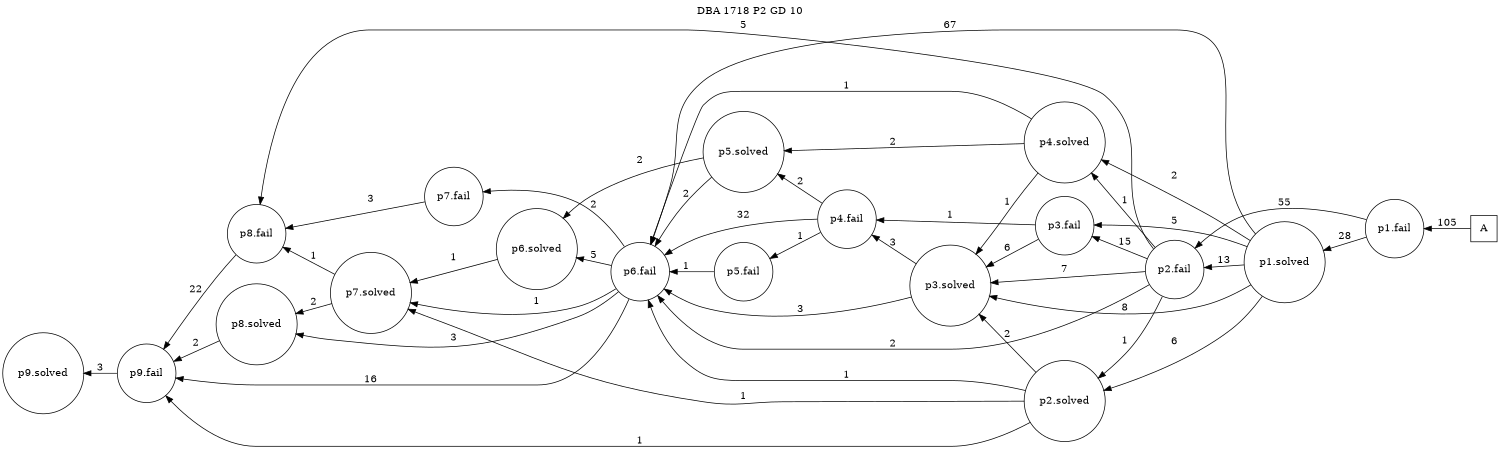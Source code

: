 digraph DBA_1718_P2_GD_10 {
labelloc="tl"
label= " DBA 1718 P2 GD 10 "
rankdir="RL";
graph [ size=" 10 , 10 !"]

"A" [shape="square" label="A"]
"p1.fail" [shape="circle" label="p1.fail"]
"p1.solved" [shape="circle" label="p1.solved"]
"p2.fail" [shape="circle" label="p2.fail"]
"p3.fail" [shape="circle" label="p3.fail"]
"p4.fail" [shape="circle" label="p4.fail"]
"p3.solved" [shape="circle" label="p3.solved"]
"p5.fail" [shape="circle" label="p5.fail"]
"p6.fail" [shape="circle" label="p6.fail"]
"p7.fail" [shape="circle" label="p7.fail"]
"p8.fail" [shape="circle" label="p8.fail"]
"p9.fail" [shape="circle" label="p9.fail"]
"p5.solved" [shape="circle" label="p5.solved"]
"p4.solved" [shape="circle" label="p4.solved"]
"p7.solved" [shape="circle" label="p7.solved"]
"p2.solved" [shape="circle" label="p2.solved"]
"p8.solved" [shape="circle" label="p8.solved"]
"p6.solved" [shape="circle" label="p6.solved"]
"p9.solved" [shape="circle" label="p9.solved"]
"A" -> "p1.fail" [ label=105]
"p1.fail" -> "p1.solved" [ label=28]
"p1.fail" -> "p2.fail" [ label=55]
"p1.solved" -> "p2.fail" [ label=13]
"p1.solved" -> "p3.fail" [ label=5]
"p1.solved" -> "p3.solved" [ label=8]
"p1.solved" -> "p6.fail" [ label=67]
"p1.solved" -> "p4.solved" [ label=2]
"p1.solved" -> "p2.solved" [ label=6]
"p2.fail" -> "p3.fail" [ label=15]
"p2.fail" -> "p3.solved" [ label=7]
"p2.fail" -> "p6.fail" [ label=2]
"p2.fail" -> "p8.fail" [ label=5]
"p2.fail" -> "p4.solved" [ label=1]
"p2.fail" -> "p2.solved" [ label=1]
"p3.fail" -> "p4.fail" [ label=1]
"p3.fail" -> "p3.solved" [ label=6]
"p4.fail" -> "p5.fail" [ label=1]
"p4.fail" -> "p6.fail" [ label=32]
"p4.fail" -> "p5.solved" [ label=2]
"p3.solved" -> "p4.fail" [ label=3]
"p3.solved" -> "p6.fail" [ label=3]
"p5.fail" -> "p6.fail" [ label=1]
"p6.fail" -> "p7.fail" [ label=2]
"p6.fail" -> "p9.fail" [ label=16]
"p6.fail" -> "p7.solved" [ label=1]
"p6.fail" -> "p8.solved" [ label=3]
"p6.fail" -> "p6.solved" [ label=5]
"p7.fail" -> "p8.fail" [ label=3]
"p8.fail" -> "p9.fail" [ label=22]
"p9.fail" -> "p9.solved" [ label=3]
"p5.solved" -> "p6.fail" [ label=2]
"p5.solved" -> "p6.solved" [ label=2]
"p4.solved" -> "p3.solved" [ label=1]
"p4.solved" -> "p6.fail" [ label=1]
"p4.solved" -> "p5.solved" [ label=2]
"p7.solved" -> "p8.fail" [ label=1]
"p7.solved" -> "p8.solved" [ label=2]
"p2.solved" -> "p3.solved" [ label=2]
"p2.solved" -> "p6.fail" [ label=1]
"p2.solved" -> "p9.fail" [ label=1]
"p2.solved" -> "p7.solved" [ label=1]
"p8.solved" -> "p9.fail" [ label=2]
"p6.solved" -> "p7.solved" [ label=1]
}
